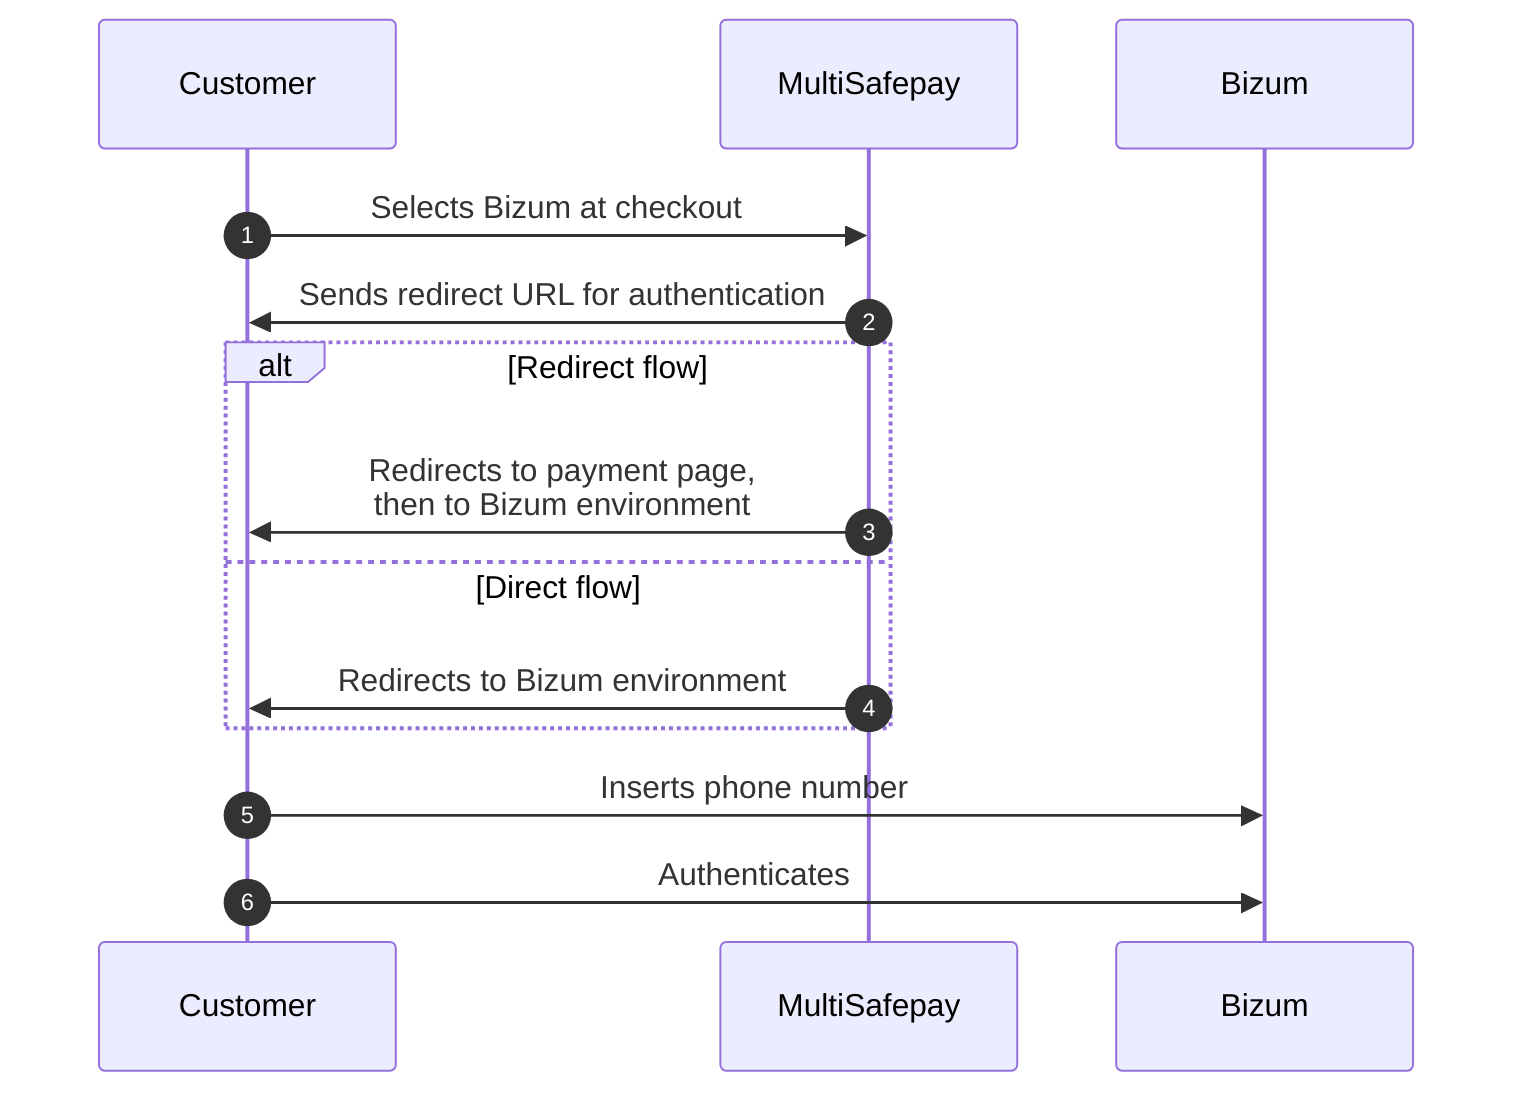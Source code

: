 sequenceDiagram
    autonumber
    participant C as Customer
    participant Mu as MultiSafepay
    participant Bi as Bizum

    C->>Mu: Selects Bizum at checkout
    Mu->>C: Sends redirect URL for authentication
    alt Redirect flow
    Mu->>C: Redirects to payment page, <br> then to Bizum environment
    else Direct flow
    Mu->>C: Redirects to Bizum environment
    end
    C->>Bi: Inserts phone number
    C->>Bi: Authenticates